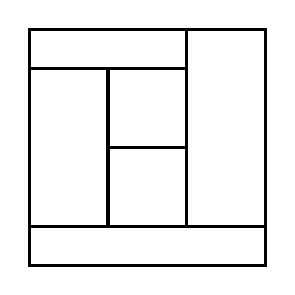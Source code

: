 \begin{tikzpicture}[very thick, scale=.5]
    \draw (0,5) rectangle (4,6);
    \draw (0,1) rectangle (2,5);
    \draw (2,3) rectangle (4,5);
    \draw (2,1) rectangle (4,3);
    \draw (4,1) rectangle (6,6);
    \draw (0,0) rectangle (6,1);
\end{tikzpicture}
